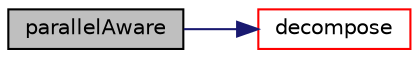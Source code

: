 digraph "parallelAware"
{
  bgcolor="transparent";
  edge [fontname="Helvetica",fontsize="10",labelfontname="Helvetica",labelfontsize="10"];
  node [fontname="Helvetica",fontsize="10",shape=record];
  rankdir="LR";
  Node6 [label="parallelAware",height=0.2,width=0.4,color="black", fillcolor="grey75", style="filled", fontcolor="black"];
  Node6 -> Node7 [color="midnightblue",fontsize="10",style="solid",fontname="Helvetica"];
  Node7 [label="decompose",height=0.2,width=0.4,color="red",URL="$a29957.html#af35cc8357a4fc80a84af3b7ace0b44d3",tooltip="Return for every coordinate the wanted processor number. "];
}
